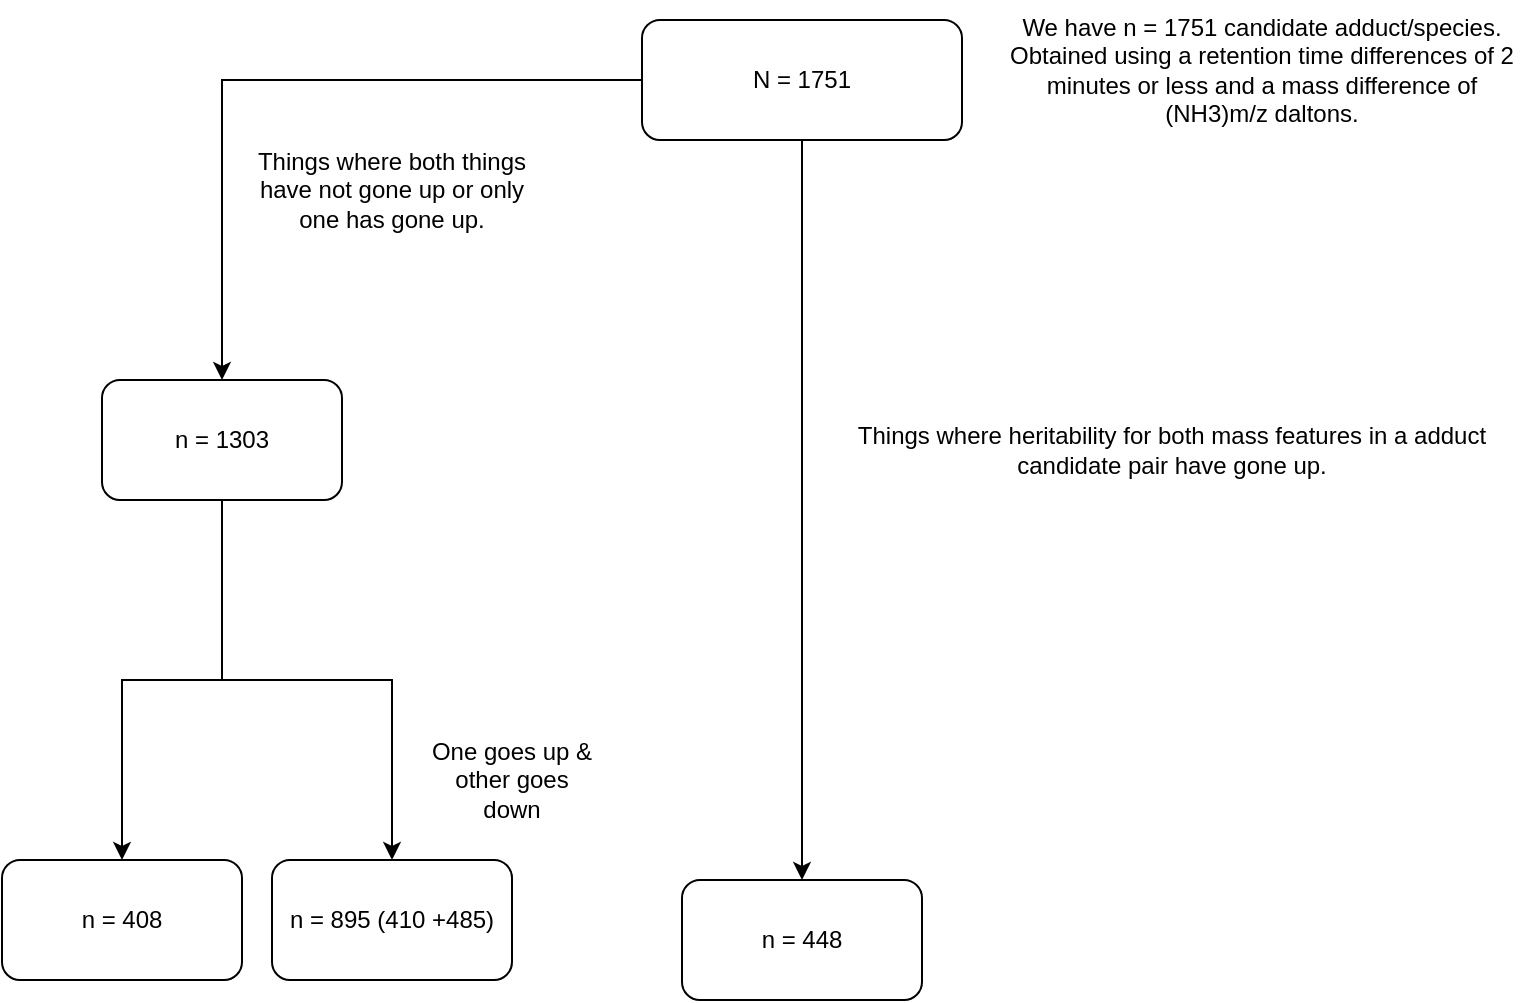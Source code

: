 <mxfile version="21.7.2" type="gitlab">
  <diagram name="Page-1" id="zJhxCGBS8uIceYkO7BP5">
    <mxGraphModel dx="1434" dy="790" grid="1" gridSize="10" guides="1" tooltips="1" connect="1" arrows="1" fold="1" page="1" pageScale="1" pageWidth="850" pageHeight="1100" math="0" shadow="0">
      <root>
        <mxCell id="0" />
        <mxCell id="1" parent="0" />
        <mxCell id="gorPxbY95Fz5t8Rw8rJE-64" value="" style="edgeStyle=orthogonalEdgeStyle;rounded=0;orthogonalLoop=1;jettySize=auto;html=1;" edge="1" parent="1" source="gorPxbY95Fz5t8Rw8rJE-61" target="gorPxbY95Fz5t8Rw8rJE-63">
          <mxGeometry relative="1" as="geometry" />
        </mxCell>
        <mxCell id="gorPxbY95Fz5t8Rw8rJE-66" value="" style="edgeStyle=orthogonalEdgeStyle;rounded=0;orthogonalLoop=1;jettySize=auto;html=1;" edge="1" parent="1" source="gorPxbY95Fz5t8Rw8rJE-61" target="gorPxbY95Fz5t8Rw8rJE-65">
          <mxGeometry relative="1" as="geometry" />
        </mxCell>
        <mxCell id="gorPxbY95Fz5t8Rw8rJE-61" value="N = 1751" style="rounded=1;whiteSpace=wrap;html=1;" vertex="1" parent="1">
          <mxGeometry x="330" y="20" width="160" height="60" as="geometry" />
        </mxCell>
        <mxCell id="gorPxbY95Fz5t8Rw8rJE-62" value="We have n = 1751 candidate adduct/species. Obtained using a retention time differences of 2 minutes or less and a mass difference of (NH3)m/z daltons." style="text;html=1;strokeColor=none;fillColor=none;align=center;verticalAlign=middle;whiteSpace=wrap;rounded=0;" vertex="1" parent="1">
          <mxGeometry x="510" y="10" width="260" height="70" as="geometry" />
        </mxCell>
        <mxCell id="gorPxbY95Fz5t8Rw8rJE-63" value="n = 448" style="whiteSpace=wrap;html=1;rounded=1;" vertex="1" parent="1">
          <mxGeometry x="350" y="450" width="120" height="60" as="geometry" />
        </mxCell>
        <mxCell id="gorPxbY95Fz5t8Rw8rJE-70" value="" style="edgeStyle=orthogonalEdgeStyle;rounded=0;orthogonalLoop=1;jettySize=auto;html=1;" edge="1" parent="1" source="gorPxbY95Fz5t8Rw8rJE-65" target="gorPxbY95Fz5t8Rw8rJE-69">
          <mxGeometry relative="1" as="geometry" />
        </mxCell>
        <mxCell id="gorPxbY95Fz5t8Rw8rJE-72" value="" style="edgeStyle=orthogonalEdgeStyle;rounded=0;orthogonalLoop=1;jettySize=auto;html=1;" edge="1" parent="1" source="gorPxbY95Fz5t8Rw8rJE-65" target="gorPxbY95Fz5t8Rw8rJE-71">
          <mxGeometry relative="1" as="geometry" />
        </mxCell>
        <mxCell id="gorPxbY95Fz5t8Rw8rJE-65" value="n = 1303" style="whiteSpace=wrap;html=1;rounded=1;" vertex="1" parent="1">
          <mxGeometry x="60" y="200" width="120" height="60" as="geometry" />
        </mxCell>
        <mxCell id="gorPxbY95Fz5t8Rw8rJE-67" value="Things where heritability for both mass features in a adduct candidate pair have gone up." style="text;html=1;strokeColor=none;fillColor=none;align=center;verticalAlign=middle;whiteSpace=wrap;rounded=0;" vertex="1" parent="1">
          <mxGeometry x="425" y="210" width="340" height="50" as="geometry" />
        </mxCell>
        <mxCell id="gorPxbY95Fz5t8Rw8rJE-68" value="Things where both things have not gone up or only one has gone up." style="text;html=1;strokeColor=none;fillColor=none;align=center;verticalAlign=middle;whiteSpace=wrap;rounded=0;" vertex="1" parent="1">
          <mxGeometry x="130" y="70" width="150" height="70" as="geometry" />
        </mxCell>
        <mxCell id="gorPxbY95Fz5t8Rw8rJE-69" value="n = 895 (410 +485)" style="whiteSpace=wrap;html=1;rounded=1;" vertex="1" parent="1">
          <mxGeometry x="145" y="440" width="120" height="60" as="geometry" />
        </mxCell>
        <mxCell id="gorPxbY95Fz5t8Rw8rJE-71" value="n = 408" style="whiteSpace=wrap;html=1;rounded=1;" vertex="1" parent="1">
          <mxGeometry x="10" y="440" width="120" height="60" as="geometry" />
        </mxCell>
        <mxCell id="gorPxbY95Fz5t8Rw8rJE-74" value="One goes up &amp;amp; other goes down" style="text;html=1;strokeColor=none;fillColor=none;align=center;verticalAlign=middle;whiteSpace=wrap;rounded=0;" vertex="1" parent="1">
          <mxGeometry x="220" y="370" width="90" height="60" as="geometry" />
        </mxCell>
      </root>
    </mxGraphModel>
  </diagram>
</mxfile>
